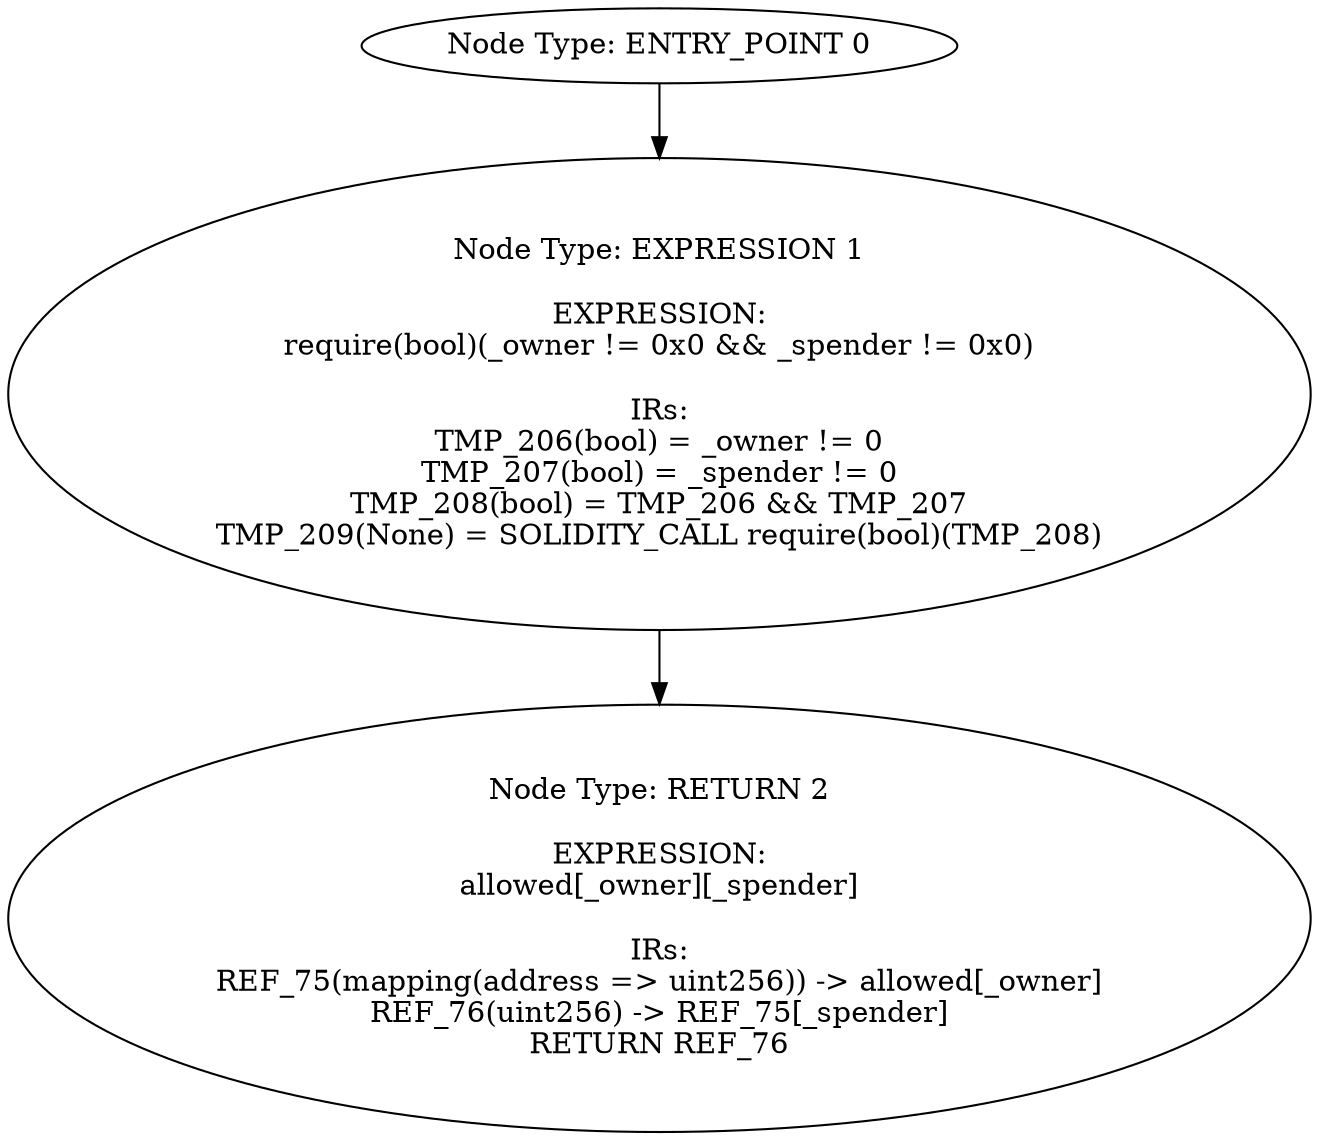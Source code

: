digraph{
0[label="Node Type: ENTRY_POINT 0
"];
0->1;
1[label="Node Type: EXPRESSION 1

EXPRESSION:
require(bool)(_owner != 0x0 && _spender != 0x0)

IRs:
TMP_206(bool) = _owner != 0
TMP_207(bool) = _spender != 0
TMP_208(bool) = TMP_206 && TMP_207
TMP_209(None) = SOLIDITY_CALL require(bool)(TMP_208)"];
1->2;
2[label="Node Type: RETURN 2

EXPRESSION:
allowed[_owner][_spender]

IRs:
REF_75(mapping(address => uint256)) -> allowed[_owner]
REF_76(uint256) -> REF_75[_spender]
RETURN REF_76"];
}
